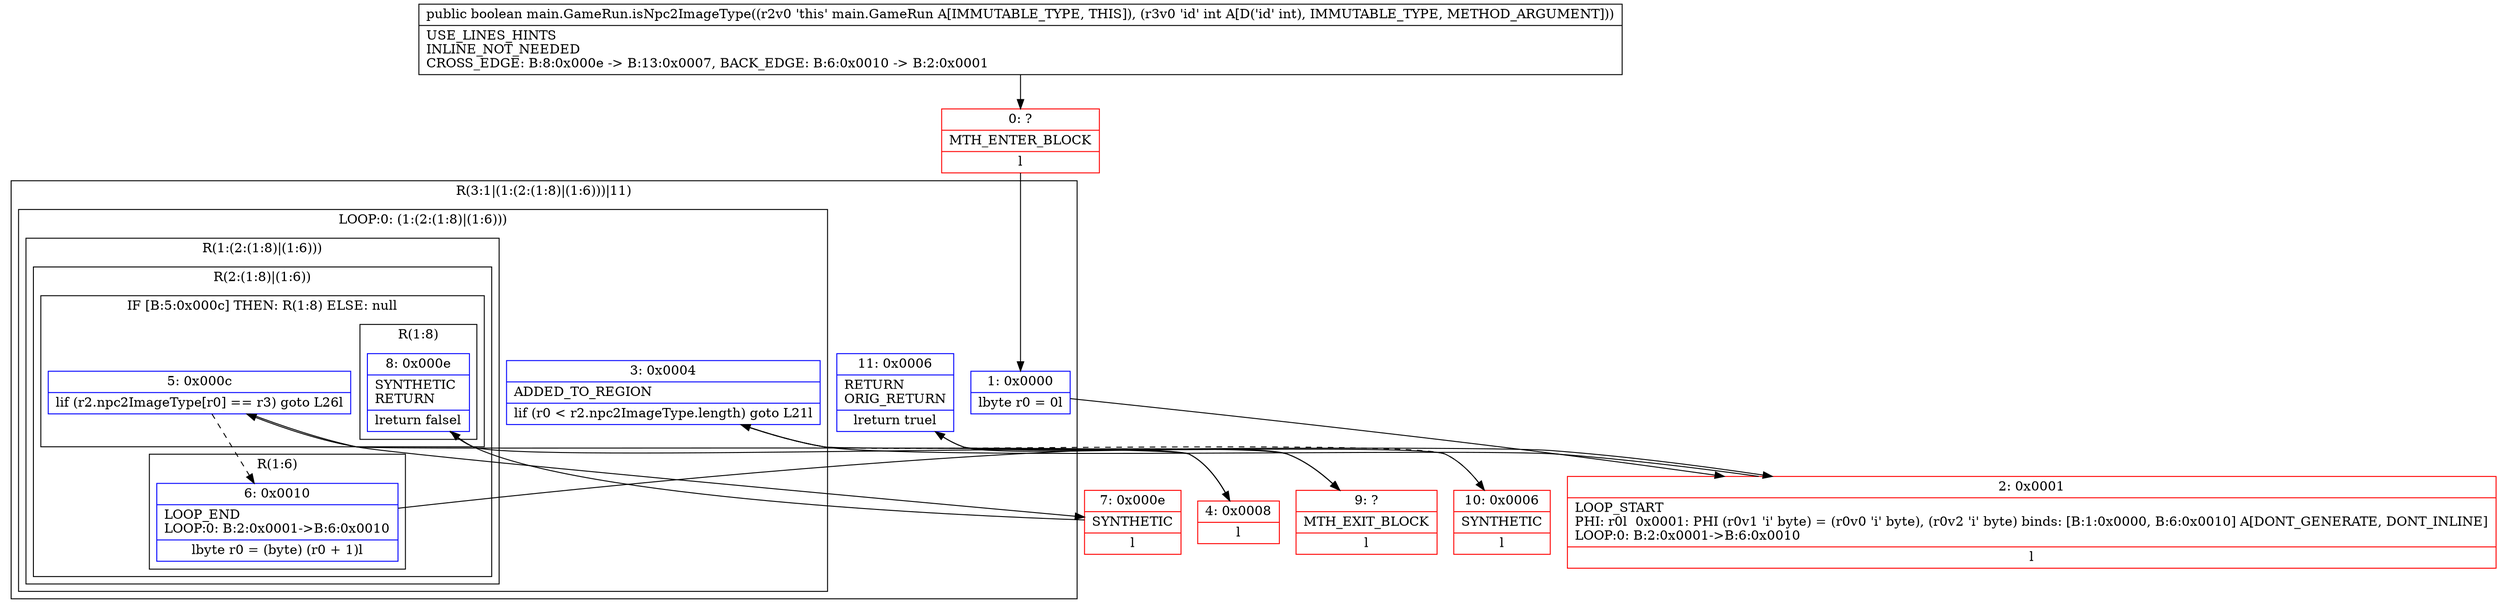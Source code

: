 digraph "CFG formain.GameRun.isNpc2ImageType(I)Z" {
subgraph cluster_Region_1828367343 {
label = "R(3:1|(1:(2:(1:8)|(1:6)))|11)";
node [shape=record,color=blue];
Node_1 [shape=record,label="{1\:\ 0x0000|lbyte r0 = 0l}"];
subgraph cluster_LoopRegion_998558080 {
label = "LOOP:0: (1:(2:(1:8)|(1:6)))";
node [shape=record,color=blue];
Node_3 [shape=record,label="{3\:\ 0x0004|ADDED_TO_REGION\l|lif (r0 \< r2.npc2ImageType.length) goto L21l}"];
subgraph cluster_Region_476427366 {
label = "R(1:(2:(1:8)|(1:6)))";
node [shape=record,color=blue];
subgraph cluster_Region_990151221 {
label = "R(2:(1:8)|(1:6))";
node [shape=record,color=blue];
subgraph cluster_IfRegion_699567052 {
label = "IF [B:5:0x000c] THEN: R(1:8) ELSE: null";
node [shape=record,color=blue];
Node_5 [shape=record,label="{5\:\ 0x000c|lif (r2.npc2ImageType[r0] == r3) goto L26l}"];
subgraph cluster_Region_1649016621 {
label = "R(1:8)";
node [shape=record,color=blue];
Node_8 [shape=record,label="{8\:\ 0x000e|SYNTHETIC\lRETURN\l|lreturn falsel}"];
}
}
subgraph cluster_Region_1399335326 {
label = "R(1:6)";
node [shape=record,color=blue];
Node_6 [shape=record,label="{6\:\ 0x0010|LOOP_END\lLOOP:0: B:2:0x0001\-\>B:6:0x0010\l|lbyte r0 = (byte) (r0 + 1)l}"];
}
}
}
}
Node_11 [shape=record,label="{11\:\ 0x0006|RETURN\lORIG_RETURN\l|lreturn truel}"];
}
Node_0 [shape=record,color=red,label="{0\:\ ?|MTH_ENTER_BLOCK\l|l}"];
Node_2 [shape=record,color=red,label="{2\:\ 0x0001|LOOP_START\lPHI: r0l  0x0001: PHI (r0v1 'i' byte) = (r0v0 'i' byte), (r0v2 'i' byte) binds: [B:1:0x0000, B:6:0x0010] A[DONT_GENERATE, DONT_INLINE]\lLOOP:0: B:2:0x0001\-\>B:6:0x0010\l|l}"];
Node_4 [shape=record,color=red,label="{4\:\ 0x0008|l}"];
Node_7 [shape=record,color=red,label="{7\:\ 0x000e|SYNTHETIC\l|l}"];
Node_9 [shape=record,color=red,label="{9\:\ ?|MTH_EXIT_BLOCK\l|l}"];
Node_10 [shape=record,color=red,label="{10\:\ 0x0006|SYNTHETIC\l|l}"];
MethodNode[shape=record,label="{public boolean main.GameRun.isNpc2ImageType((r2v0 'this' main.GameRun A[IMMUTABLE_TYPE, THIS]), (r3v0 'id' int A[D('id' int), IMMUTABLE_TYPE, METHOD_ARGUMENT]))  | USE_LINES_HINTS\lINLINE_NOT_NEEDED\lCROSS_EDGE: B:8:0x000e \-\> B:13:0x0007, BACK_EDGE: B:6:0x0010 \-\> B:2:0x0001\l}"];
MethodNode -> Node_0;
Node_1 -> Node_2;
Node_3 -> Node_4;
Node_3 -> Node_10[style=dashed];
Node_5 -> Node_6[style=dashed];
Node_5 -> Node_7;
Node_8 -> Node_9;
Node_6 -> Node_2;
Node_11 -> Node_9;
Node_0 -> Node_1;
Node_2 -> Node_3;
Node_4 -> Node_5;
Node_7 -> Node_8;
Node_10 -> Node_11;
}

